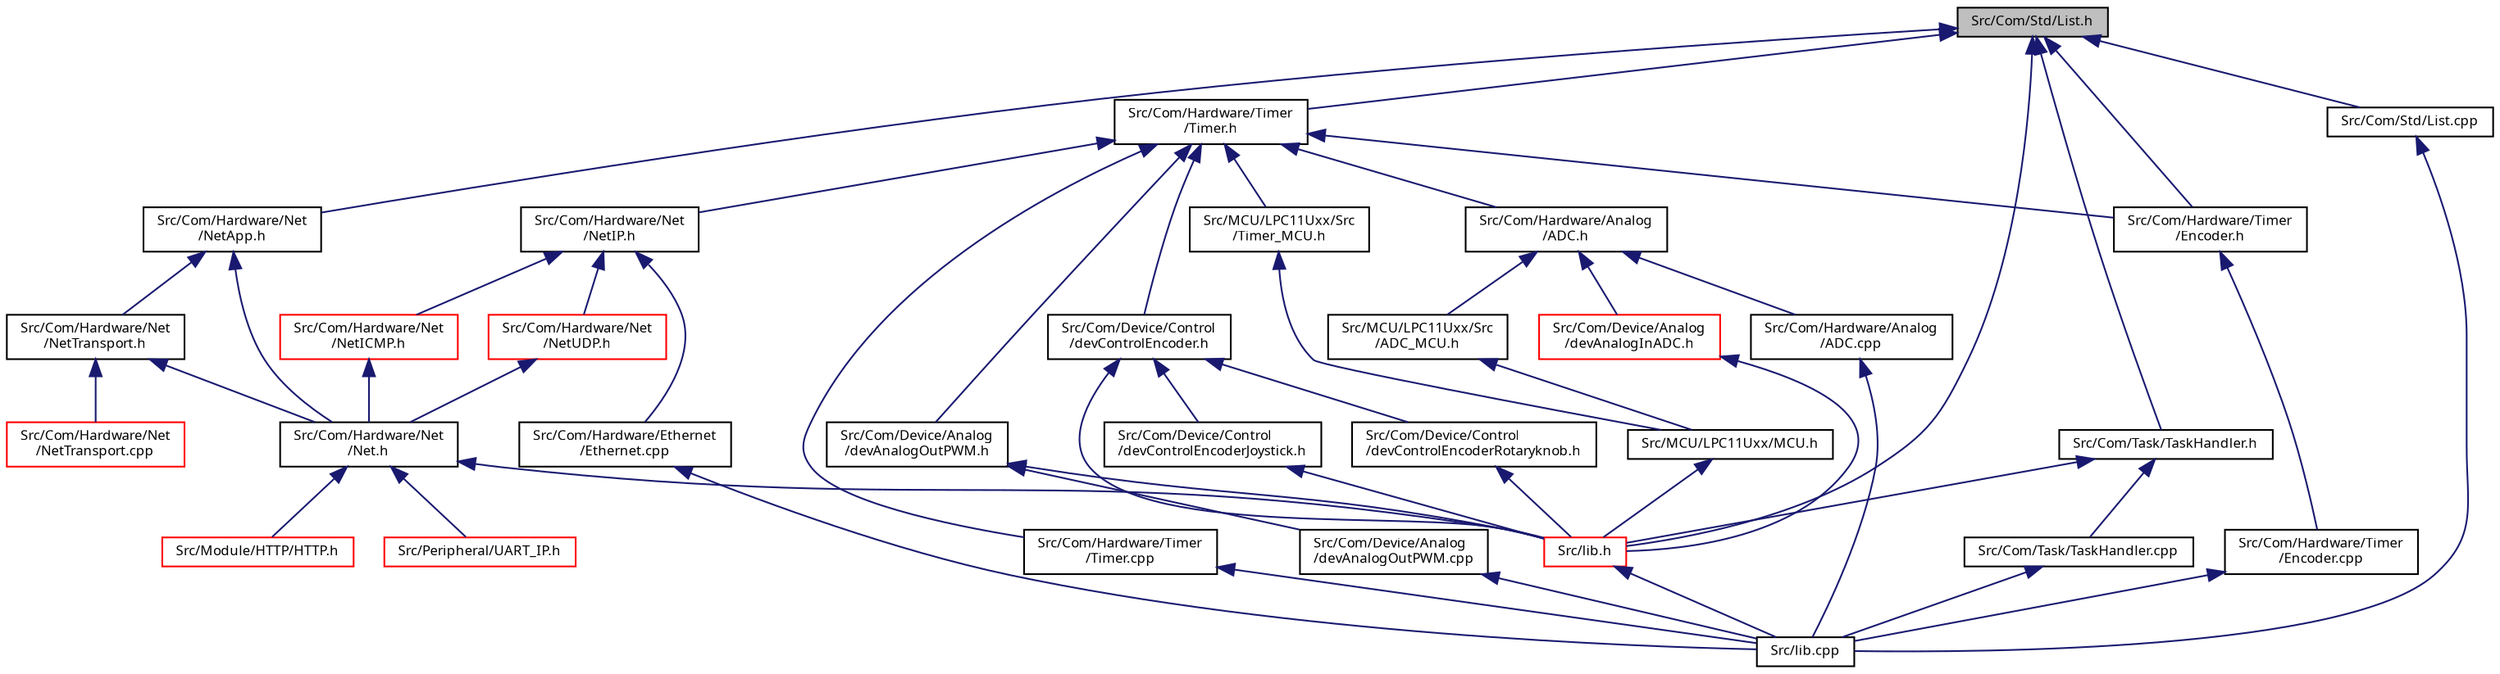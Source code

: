 digraph "Src/Com/Std/List.h"
{
  edge [fontname="Sans",fontsize="8",labelfontname="Sans",labelfontsize="8"];
  node [fontname="Sans",fontsize="8",shape=record];
  Node1 [label="Src/Com/Std/List.h",height=0.2,width=0.4,color="black", fillcolor="grey75", style="filled", fontcolor="black"];
  Node1 -> Node2 [dir="back",color="midnightblue",fontsize="8",style="solid",fontname="Sans"];
  Node2 [label="Src/Com/Hardware/Net\l/NetApp.h",height=0.2,width=0.4,color="black", fillcolor="white", style="filled",URL="$_net_app_8h_source.html"];
  Node2 -> Node3 [dir="back",color="midnightblue",fontsize="8",style="solid",fontname="Sans"];
  Node3 [label="Src/Com/Hardware/Net\l/Net.h",height=0.2,width=0.4,color="black", fillcolor="white", style="filled",URL="$_net_8h.html"];
  Node3 -> Node4 [dir="back",color="midnightblue",fontsize="8",style="solid",fontname="Sans"];
  Node4 [label="Src/lib.h",height=0.2,width=0.4,color="red", fillcolor="white", style="filled",URL="$lib_8h.html",tooltip="Library main include file. "];
  Node4 -> Node5 [dir="back",color="midnightblue",fontsize="8",style="solid",fontname="Sans"];
  Node5 [label="Src/lib.cpp",height=0.2,width=0.4,color="black", fillcolor="white", style="filled",URL="$lib_8cpp.html",tooltip="Summary of complete library code. "];
  Node3 -> Node6 [dir="back",color="midnightblue",fontsize="8",style="solid",fontname="Sans"];
  Node6 [label="Src/Module/HTTP/HTTP.h",height=0.2,width=0.4,color="red", fillcolor="white", style="filled",URL="$_h_t_t_p_2_h_t_t_p_8h_source.html"];
  Node3 -> Node7 [dir="back",color="midnightblue",fontsize="8",style="solid",fontname="Sans"];
  Node7 [label="Src/Peripheral/UART_IP.h",height=0.2,width=0.4,color="red", fillcolor="white", style="filled",URL="$_u_a_r_t___i_p_8h.html"];
  Node2 -> Node8 [dir="back",color="midnightblue",fontsize="8",style="solid",fontname="Sans"];
  Node8 [label="Src/Com/Hardware/Net\l/NetTransport.h",height=0.2,width=0.4,color="black", fillcolor="white", style="filled",URL="$_net_transport_8h_source.html"];
  Node8 -> Node3 [dir="back",color="midnightblue",fontsize="8",style="solid",fontname="Sans"];
  Node8 -> Node9 [dir="back",color="midnightblue",fontsize="8",style="solid",fontname="Sans"];
  Node9 [label="Src/Com/Hardware/Net\l/NetTransport.cpp",height=0.2,width=0.4,color="red", fillcolor="white", style="filled",URL="$_net_transport_8cpp_source.html"];
  Node1 -> Node4 [dir="back",color="midnightblue",fontsize="8",style="solid",fontname="Sans"];
  Node1 -> Node10 [dir="back",color="midnightblue",fontsize="8",style="solid",fontname="Sans"];
  Node10 [label="Src/Com/Task/TaskHandler.h",height=0.2,width=0.4,color="black", fillcolor="white", style="filled",URL="$_task_handler_8h.html"];
  Node10 -> Node4 [dir="back",color="midnightblue",fontsize="8",style="solid",fontname="Sans"];
  Node10 -> Node11 [dir="back",color="midnightblue",fontsize="8",style="solid",fontname="Sans"];
  Node11 [label="Src/Com/Task/TaskHandler.cpp",height=0.2,width=0.4,color="black", fillcolor="white", style="filled",URL="$_task_handler_8cpp.html"];
  Node11 -> Node5 [dir="back",color="midnightblue",fontsize="8",style="solid",fontname="Sans"];
  Node1 -> Node12 [dir="back",color="midnightblue",fontsize="8",style="solid",fontname="Sans"];
  Node12 [label="Src/Com/Hardware/Timer\l/Encoder.h",height=0.2,width=0.4,color="black", fillcolor="white", style="filled",URL="$_encoder_8h.html"];
  Node12 -> Node13 [dir="back",color="midnightblue",fontsize="8",style="solid",fontname="Sans"];
  Node13 [label="Src/Com/Hardware/Timer\l/Encoder.cpp",height=0.2,width=0.4,color="black", fillcolor="white", style="filled",URL="$_encoder_8cpp.html"];
  Node13 -> Node5 [dir="back",color="midnightblue",fontsize="8",style="solid",fontname="Sans"];
  Node1 -> Node14 [dir="back",color="midnightblue",fontsize="8",style="solid",fontname="Sans"];
  Node14 [label="Src/Com/Hardware/Timer\l/Timer.h",height=0.2,width=0.4,color="black", fillcolor="white", style="filled",URL="$_hardware_2_timer_2_timer_8h_source.html"];
  Node14 -> Node15 [dir="back",color="midnightblue",fontsize="8",style="solid",fontname="Sans"];
  Node15 [label="Src/Com/Hardware/Net\l/NetIP.h",height=0.2,width=0.4,color="black", fillcolor="white", style="filled",URL="$_net_i_p_8h_source.html"];
  Node15 -> Node16 [dir="back",color="midnightblue",fontsize="8",style="solid",fontname="Sans"];
  Node16 [label="Src/Com/Hardware/Net\l/NetUDP.h",height=0.2,width=0.4,color="red", fillcolor="white", style="filled",URL="$_net_u_d_p_8h_source.html"];
  Node16 -> Node3 [dir="back",color="midnightblue",fontsize="8",style="solid",fontname="Sans"];
  Node15 -> Node17 [dir="back",color="midnightblue",fontsize="8",style="solid",fontname="Sans"];
  Node17 [label="Src/Com/Hardware/Net\l/NetICMP.h",height=0.2,width=0.4,color="red", fillcolor="white", style="filled",URL="$_net_i_c_m_p_8h_source.html"];
  Node17 -> Node3 [dir="back",color="midnightblue",fontsize="8",style="solid",fontname="Sans"];
  Node15 -> Node18 [dir="back",color="midnightblue",fontsize="8",style="solid",fontname="Sans"];
  Node18 [label="Src/Com/Hardware/Ethernet\l/Ethernet.cpp",height=0.2,width=0.4,color="black", fillcolor="white", style="filled",URL="$_ethernet_8cpp_source.html"];
  Node18 -> Node5 [dir="back",color="midnightblue",fontsize="8",style="solid",fontname="Sans"];
  Node14 -> Node19 [dir="back",color="midnightblue",fontsize="8",style="solid",fontname="Sans"];
  Node19 [label="Src/Com/Device/Analog\l/devAnalogOutPWM.h",height=0.2,width=0.4,color="black", fillcolor="white", style="filled",URL="$dev_analog_out_p_w_m_8h.html"];
  Node19 -> Node4 [dir="back",color="midnightblue",fontsize="8",style="solid",fontname="Sans"];
  Node19 -> Node20 [dir="back",color="midnightblue",fontsize="8",style="solid",fontname="Sans"];
  Node20 [label="Src/Com/Device/Analog\l/devAnalogOutPWM.cpp",height=0.2,width=0.4,color="black", fillcolor="white", style="filled",URL="$dev_analog_out_p_w_m_8cpp.html"];
  Node20 -> Node5 [dir="back",color="midnightblue",fontsize="8",style="solid",fontname="Sans"];
  Node14 -> Node21 [dir="back",color="midnightblue",fontsize="8",style="solid",fontname="Sans"];
  Node21 [label="Src/Com/Device/Control\l/devControlEncoder.h",height=0.2,width=0.4,color="black", fillcolor="white", style="filled",URL="$dev_control_encoder_8h.html"];
  Node21 -> Node4 [dir="back",color="midnightblue",fontsize="8",style="solid",fontname="Sans"];
  Node21 -> Node22 [dir="back",color="midnightblue",fontsize="8",style="solid",fontname="Sans"];
  Node22 [label="Src/Com/Device/Control\l/devControlEncoderJoystick.h",height=0.2,width=0.4,color="black", fillcolor="white", style="filled",URL="$dev_control_encoder_joystick_8h.html"];
  Node22 -> Node4 [dir="back",color="midnightblue",fontsize="8",style="solid",fontname="Sans"];
  Node21 -> Node23 [dir="back",color="midnightblue",fontsize="8",style="solid",fontname="Sans"];
  Node23 [label="Src/Com/Device/Control\l/devControlEncoderRotaryknob.h",height=0.2,width=0.4,color="black", fillcolor="white", style="filled",URL="$dev_control_encoder_rotaryknob_8h.html"];
  Node23 -> Node4 [dir="back",color="midnightblue",fontsize="8",style="solid",fontname="Sans"];
  Node14 -> Node24 [dir="back",color="midnightblue",fontsize="8",style="solid",fontname="Sans"];
  Node24 [label="Src/Com/Hardware/Analog\l/ADC.h",height=0.2,width=0.4,color="black", fillcolor="white", style="filled",URL="$_a_d_c_8h.html"];
  Node24 -> Node25 [dir="back",color="midnightblue",fontsize="8",style="solid",fontname="Sans"];
  Node25 [label="Src/Com/Device/Analog\l/devAnalogInADC.h",height=0.2,width=0.4,color="red", fillcolor="white", style="filled",URL="$dev_analog_in_a_d_c_8h.html"];
  Node25 -> Node4 [dir="back",color="midnightblue",fontsize="8",style="solid",fontname="Sans"];
  Node24 -> Node26 [dir="back",color="midnightblue",fontsize="8",style="solid",fontname="Sans"];
  Node26 [label="Src/Com/Hardware/Analog\l/ADC.cpp",height=0.2,width=0.4,color="black", fillcolor="white", style="filled",URL="$_a_d_c_8cpp.html"];
  Node26 -> Node5 [dir="back",color="midnightblue",fontsize="8",style="solid",fontname="Sans"];
  Node24 -> Node27 [dir="back",color="midnightblue",fontsize="8",style="solid",fontname="Sans"];
  Node27 [label="Src/MCU/LPC11Uxx/Src\l/ADC_MCU.h",height=0.2,width=0.4,color="black", fillcolor="white", style="filled",URL="$_a_d_c___m_c_u_8h.html"];
  Node27 -> Node28 [dir="back",color="midnightblue",fontsize="8",style="solid",fontname="Sans"];
  Node28 [label="Src/MCU/LPC11Uxx/MCU.h",height=0.2,width=0.4,color="black", fillcolor="white", style="filled",URL="$_m_c_u_8h_source.html"];
  Node28 -> Node4 [dir="back",color="midnightblue",fontsize="8",style="solid",fontname="Sans"];
  Node14 -> Node12 [dir="back",color="midnightblue",fontsize="8",style="solid",fontname="Sans"];
  Node14 -> Node29 [dir="back",color="midnightblue",fontsize="8",style="solid",fontname="Sans"];
  Node29 [label="Src/Com/Hardware/Timer\l/Timer.cpp",height=0.2,width=0.4,color="black", fillcolor="white", style="filled",URL="$_hardware_2_timer_2_timer_8cpp_source.html"];
  Node29 -> Node5 [dir="back",color="midnightblue",fontsize="8",style="solid",fontname="Sans"];
  Node14 -> Node30 [dir="back",color="midnightblue",fontsize="8",style="solid",fontname="Sans"];
  Node30 [label="Src/MCU/LPC11Uxx/Src\l/Timer_MCU.h",height=0.2,width=0.4,color="black", fillcolor="white", style="filled",URL="$_timer___m_c_u_8h.html"];
  Node30 -> Node28 [dir="back",color="midnightblue",fontsize="8",style="solid",fontname="Sans"];
  Node1 -> Node31 [dir="back",color="midnightblue",fontsize="8",style="solid",fontname="Sans"];
  Node31 [label="Src/Com/Std/List.cpp",height=0.2,width=0.4,color="black", fillcolor="white", style="filled",URL="$_list_8cpp.html"];
  Node31 -> Node5 [dir="back",color="midnightblue",fontsize="8",style="solid",fontname="Sans"];
}
